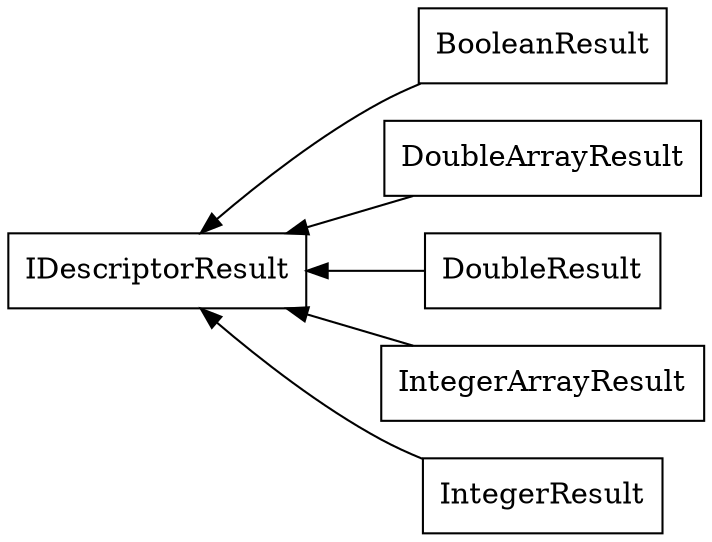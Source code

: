 digraph {

  rankdir= RL;

  booleanresult -> idescriptorresult;
  doublearrayresult -> idescriptorresult;
  doubleresult -> idescriptorresult;
  integerarrayresult -> idescriptorresult;
  integerresult -> idescriptorresult;

  booleanresult [shape=box,label="BooleanResult"];
  doublearrayresult [shape=box,label="DoubleArrayResult"];
  doubleresult [shape=box,label="DoubleResult"];
  integerarrayresult [shape=box,label="IntegerArrayResult"];
  integerresult [shape=box,label="IntegerResult"];
  idescriptorresult [shape=box,label="IDescriptorResult"];

}
